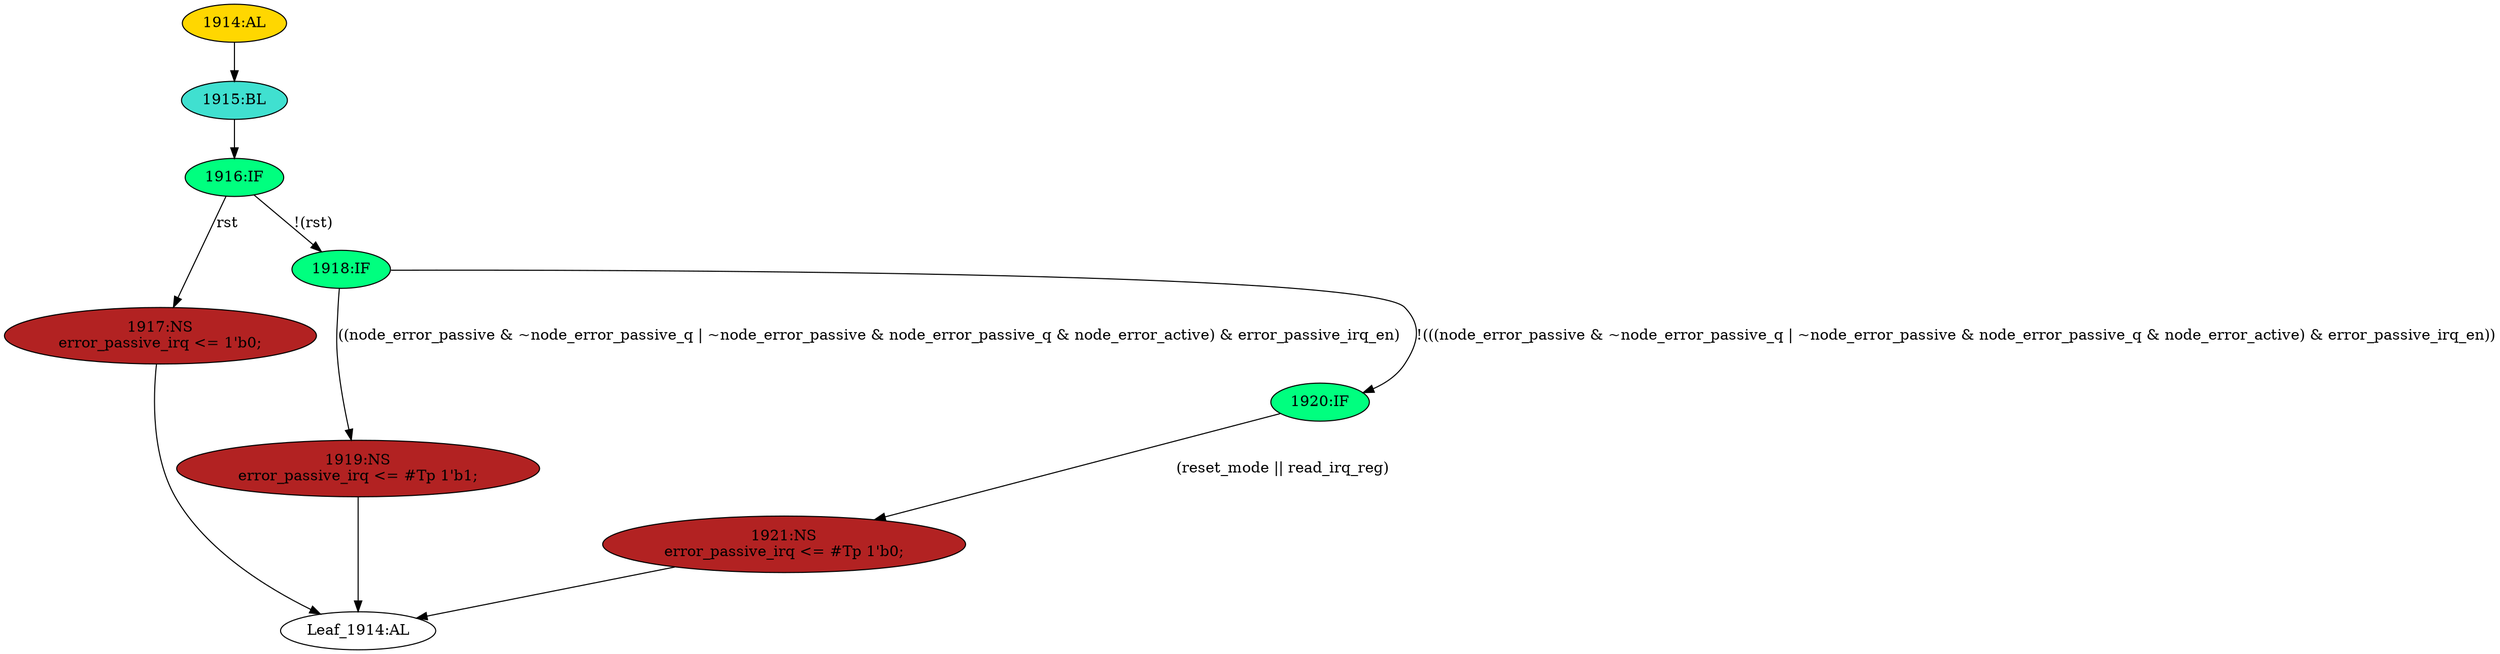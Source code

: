 strict digraph "" {
	node [label="\N"];
	"1919:NS"	 [ast="<pyverilog.vparser.ast.NonblockingSubstitution object at 0x7fd77326e3d0>",
		fillcolor=firebrick,
		label="1919:NS
error_passive_irq <= #Tp 1'b1;",
		statements="[<pyverilog.vparser.ast.NonblockingSubstitution object at 0x7fd77326e3d0>]",
		style=filled,
		typ=NonblockingSubstitution];
	"Leaf_1914:AL"	 [def_var="['error_passive_irq']",
		label="Leaf_1914:AL"];
	"1919:NS" -> "Leaf_1914:AL"	 [cond="[]",
		lineno=None];
	"1917:NS"	 [ast="<pyverilog.vparser.ast.NonblockingSubstitution object at 0x7fd77326e5d0>",
		fillcolor=firebrick,
		label="1917:NS
error_passive_irq <= 1'b0;",
		statements="[<pyverilog.vparser.ast.NonblockingSubstitution object at 0x7fd77326e5d0>]",
		style=filled,
		typ=NonblockingSubstitution];
	"1917:NS" -> "Leaf_1914:AL"	 [cond="[]",
		lineno=None];
	"1914:AL"	 [ast="<pyverilog.vparser.ast.Always object at 0x7fd7732770d0>",
		clk_sens=True,
		fillcolor=gold,
		label="1914:AL",
		sens="['clk', 'rst']",
		statements="[]",
		style=filled,
		typ=Always,
		use_var="['read_irq_reg', 'error_passive_irq_en', 'node_error_active', 'reset_mode', 'node_error_passive_q', 'node_error_passive', 'rst']"];
	"1915:BL"	 [ast="<pyverilog.vparser.ast.Block object at 0x7fd77326efd0>",
		fillcolor=turquoise,
		label="1915:BL",
		statements="[]",
		style=filled,
		typ=Block];
	"1914:AL" -> "1915:BL"	 [cond="[]",
		lineno=None];
	"1920:IF"	 [ast="<pyverilog.vparser.ast.IfStatement object at 0x7fd77326e990>",
		fillcolor=springgreen,
		label="1920:IF",
		statements="[]",
		style=filled,
		typ=IfStatement];
	"1921:NS"	 [ast="<pyverilog.vparser.ast.NonblockingSubstitution object at 0x7fd77326e7d0>",
		fillcolor=firebrick,
		label="1921:NS
error_passive_irq <= #Tp 1'b0;",
		statements="[<pyverilog.vparser.ast.NonblockingSubstitution object at 0x7fd77326e7d0>]",
		style=filled,
		typ=NonblockingSubstitution];
	"1920:IF" -> "1921:NS"	 [cond="['reset_mode', 'read_irq_reg']",
		label="(reset_mode || read_irq_reg)",
		lineno=1920];
	"1918:IF"	 [ast="<pyverilog.vparser.ast.IfStatement object at 0x7fd77326ead0>",
		fillcolor=springgreen,
		label="1918:IF",
		statements="[]",
		style=filled,
		typ=IfStatement];
	"1918:IF" -> "1919:NS"	 [cond="['node_error_passive', 'node_error_passive_q', 'node_error_passive', 'node_error_passive_q', 'node_error_active', 'error_passive_\
irq_en']",
		label="((node_error_passive & ~node_error_passive_q | ~node_error_passive & node_error_passive_q & node_error_active) & error_passive_irq_\
en)",
		lineno=1918];
	"1918:IF" -> "1920:IF"	 [cond="['node_error_passive', 'node_error_passive_q', 'node_error_passive', 'node_error_passive_q', 'node_error_active', 'error_passive_\
irq_en']",
		label="!(((node_error_passive & ~node_error_passive_q | ~node_error_passive & node_error_passive_q & node_error_active) & error_passive_\
irq_en))",
		lineno=1918];
	"1921:NS" -> "Leaf_1914:AL"	 [cond="[]",
		lineno=None];
	"1916:IF"	 [ast="<pyverilog.vparser.ast.IfStatement object at 0x7fd773277050>",
		fillcolor=springgreen,
		label="1916:IF",
		statements="[]",
		style=filled,
		typ=IfStatement];
	"1916:IF" -> "1917:NS"	 [cond="['rst']",
		label=rst,
		lineno=1916];
	"1916:IF" -> "1918:IF"	 [cond="['rst']",
		label="!(rst)",
		lineno=1916];
	"1915:BL" -> "1916:IF"	 [cond="[]",
		lineno=None];
}

